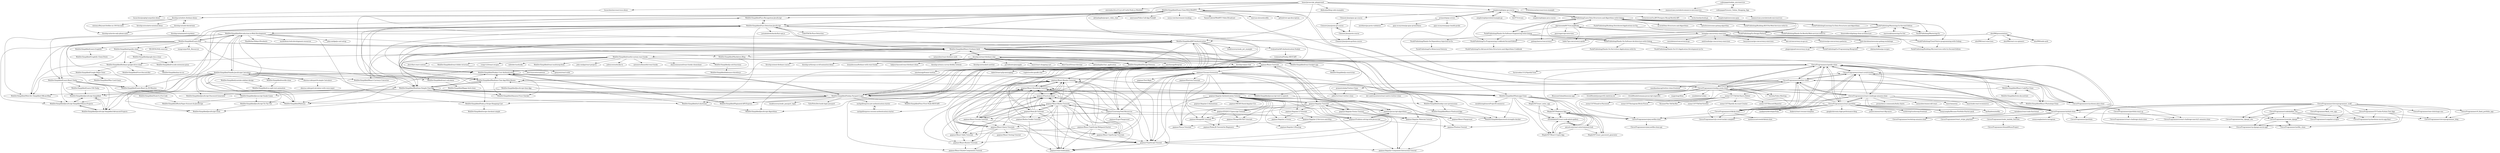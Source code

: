 digraph G {
"hnasr/javascript_playground" -> "fChristenson/microservices-example" ["e"=1]
"hnasr/javascript_playground" -> "WebDevSimplified/Zoom-Clone-With-WebRTC"
"hnasr/javascript_playground" -> "fireship-io/webrtc-firebase-demo"
"hnasr/javascript_playground" -> "Abdisalan/blog-code-examples"
"hnasr/javascript_playground" -> "simplesteph/grpc-go-course"
"hnasr/javascript_playground" -> "manosriram-youtube/ecommerce-microservice"
"hnasr/javascript_playground" -> "lucaschen/microservices-demo"
"hnasr/javascript_playground" -> "aravindnc/A-to-Z-List-of-Useful-Node.js-Modules"
"hnasr/javascript_playground" -> "WebDevSimplified/JWT-Authentication"
"WebDevSimplified/react-calculator" -> "WebDevSimplified/flappy-bird-clone"
"WebDevSimplified/useful-custom-react-hooks" -> "WebDevSimplified/React-Firebase-Auth"
"WebDevSimplified/useful-custom-react-hooks" -> "WebDevSimplified/Design-Patterns"
"WebDevSimplified/useful-custom-react-hooks" -> "uidotdev/usehooks" ["e"=1]
"WebDevSimplified/useful-custom-react-hooks" -> "juliencrn/usehooks-ts" ["e"=1]
"WebDevSimplified/useful-custom-react-hooks" -> "WebDevSimplified/js-util-functions"
"WebDevSimplified/useful-custom-react-hooks" -> "antonioru/beautiful-react-hooks" ["e"=1]
"WebDevSimplified/useful-custom-react-hooks" -> "jherr/fast-react-context"
"WebDevSimplified/useful-custom-react-hooks" -> "WebDevSimplified/react-folder-structure"
"WebDevSimplified/useful-custom-react-hooks" -> "WebDevSimplified/react-calculator"
"WebDevSimplified/useful-custom-react-hooks" -> "WebDevSimplified/react-budget-app"
"WebDevSimplified/useful-custom-react-hooks" -> "ohansemmanuel/react-hooks-cheatsheet" ["e"=1]
"WebDevSimplified/useful-custom-react-hooks" -> "craig1123/react-recipes" ["e"=1]
"WebDevSimplified/useful-custom-react-hooks" -> "gopinav/React-Tutorials"
"WebDevSimplified/useful-custom-react-hooks" -> "WebDevSimplified/react-multistep-form"
"WebDevSimplified/useful-custom-react-hooks" -> "john-smilga/react-projects" ["e"=1]
"gopinav/Chrome-Extensions" -> "gopinav/javascript-algorithms"
"gopinav/Chrome-Extensions" -> "gopinav/TypeScript-Tutorial"
"gopinav/Chrome-Extensions" -> "gopinav/ES2015-Typescript-Tutorial"
"gopinav/Chrome-Extensions" -> "gopinav/Electron-Tutorials"
"gopinav/Chrome-Extensions" -> "gopinav/Problem-solving-with-Javascript"
"gopinav/Chrome-Extensions" -> "gopinav/Flexbox-Tutorial"
"gopinav/Chrome-Extensions" -> "gopinav/Vue-js-Tutorials"
"gopinav/Chrome-Extensions" -> "gopinav/react-boilerplate"
"gopinav/Chrome-Extensions" -> "gopinav/MongoDB-Tutorials"
"gopinav/Chrome-Extensions" -> "gopinav/Angular-Authentication-Tutorial"
"gopinav/Chrome-Extensions" -> "gopinav/React-Render-Tutorials"
"gopinav/Chrome-Extensions" -> "gopinav/Test-Repo"
"gopinav/Chrome-Extensions" -> "gopinav/Learning-Path-Resources"
"gopinav/Chrome-Extensions" -> "gopinav/React-Playground"
"gopinav/Chrome-Extensions" -> "gopinav/Angular-2-Tutorials"
"gopinav/React-Tutorials" -> "gopinav/React-Redux-Tutorials"
"gopinav/React-Tutorials" -> "gopinav/React-Storybook-Tutorials"
"gopinav/React-Tutorials" -> "gopinav/Next-JS-Tutorials"
"gopinav/React-Tutorials" -> "gopinav/Practical-React"
"gopinav/React-Tutorials" -> "gopinav/React-Render-Tutorials"
"gopinav/React-Tutorials" -> "gopinav/Learning-Path-Resources"
"gopinav/React-Tutorials" -> "gopinav/React-Formik-Tutorials"
"gopinav/React-Tutorials" -> "gopinav/TypeScript-Tutorial"
"gopinav/React-Tutorials" -> "gopinav/Angular-Tutorials"
"gopinav/React-Tutorials" -> "gopinav/javascript-algorithms"
"gopinav/React-Tutorials" -> "gopinav/React-TypeScript-Tutorials"
"gopinav/React-Tutorials" -> "gopinav/React-Table-Tutorials"
"gopinav/React-Tutorials" -> "gopinav/Angular-Material-Tutorial"
"gopinav/React-Tutorials" -> "gopinav/React-Query-Tutorials"
"gopinav/React-Tutorials" -> "gopinav/Chrome-Extensions"
"gopinav/React-TypeScript-Tutorials" -> "gopinav/TypeScript-Tutorial"
"gopinav/React-TypeScript-Tutorials" -> "gopinav/React-Storybook-Tutorials"
"gopinav/React-TypeScript-Tutorials" -> "gopinav/React-Render-Tutorials"
"CleverProgrammers/react-covid-tracker" -> "CleverProgrammers/spotify-clone"
"CleverProgrammers/react-covid-tracker" -> "CleverProgrammers/js-covid-tracker-complete"
"CleverProgrammers/react-covid-tracker" -> "CleverProgrammers/twitter-clone"
"CleverProgrammers/react-covid-tracker" -> "CleverProgrammers/tiktok-clone"
"CleverProgrammers/react-covid-tracker" -> "CleverProgrammer/airbnb-clone"
"CleverProgrammers/react-covid-tracker" -> "CleverProgrammers/cp-disney-plus-clone"
"zoony1337/TikTok-Shares-Botter" -> "zoony1337/TikTok-Viewbot"
"zoony1337/TikTok-Shares-Botter" -> "zoony1337/Spotify-Account-Creator"
"zoony1337/TikTok-Shares-Botter" -> "zoony1337/Discord-Reporter"
"zoony1337/TikTok-Shares-Botter" -> "zoony1337/Email-to-Password"
"zoony1337/TikTok-Shares-Botter" -> "zoony1337/Instagram-Brute-Forcer"
"zoony1337/TikTok-Shares-Botter" -> "Nyumat/The-TikTok-Bot" ["e"=1]
"CleverProgrammers/cp-disney-plus-clone" -> "CleverProgrammers/spotify-clone"
"CleverProgrammers/cp-disney-plus-clone" -> "CleverProgrammers/react-challenge-march21-amazon-clone"
"CleverProgrammers/cp-disney-plus-clone" -> "CleverProgrammers/react-covid-tracker"
"CleverProgrammers/cp-disney-plus-clone" -> "CleverProgrammers/portfolio-react-cp"
"WebDevSimplified/Face-Recognition-JavaScript" -> "WebDevSimplified/Face-Detection-JavaScript"
"WebDevSimplified/Face-Recognition-JavaScript" -> "WebDevSimplified/Realtime-Chat-App-With-Rooms"
"abarna-codespot/A-simple-Calculator" -> "abarna-codespot/calculator-with-voice-input"
"abarna-codespot/A-simple-Calculator" -> "WebDevSimplified/Vanilla-JavaScript-Calculator"
"WebDevSimplified/Face-Detection-JavaScript" -> "WebDevSimplified/Face-Recognition-JavaScript"
"WebDevSimplified/Face-Detection-JavaScript" -> "WebDevSimplified/Zoom-Clone-With-WebRTC"
"WebDevSimplified/Face-Detection-JavaScript" -> "WebDevSimplified/Realtime-Simple-Chat-App"
"WebDevSimplified/Face-Detection-JavaScript" -> "justadudewhohacks/face-api.js" ["e"=1]
"WebDevSimplified/Face-Detection-JavaScript" -> "WebDevSimplified/Nodejs-Passport-Login"
"WebDevSimplified/Face-Detection-JavaScript" -> "WebDevSimplified/Realtime-Chat-App-With-Rooms"
"WebDevSimplified/Face-Detection-JavaScript" -> "WebDevSimplified/JWT-Authentication"
"WebDevSimplified/Face-Detection-JavaScript" -> "WebDevSimplified/React-Firebase-Auth"
"WebDevSimplified/Face-Detection-JavaScript" -> "WebDevSimplified/Nodejs-User-Authentication"
"WebDevSimplified/Face-Detection-JavaScript" -> "WebDevSimplified/JavaScript-Password-Generator"
"WebDevSimplified/Face-Detection-JavaScript" -> "WebDevSimplified/JavaScript-Clock"
"WebDevSimplified/Face-Detection-JavaScript" -> "WebDevSimplified/url-shortener"
"WebDevSimplified/Face-Detection-JavaScript" -> "codeSTACKr/Face-Detection"
"WebDevSimplified/Face-Detection-JavaScript" -> "WebDevSimplified/Introduction-to-Web-Development"
"WebDevSimplified/Face-Detection-JavaScript" -> "WebDevSimplified/javascript-text-to-speech"
"CleverProgrammers/spotify-clone" -> "CleverProgrammers/twitter-clone"
"CleverProgrammers/spotify-clone" -> "CleverProgrammers/tiktok-clone"
"CleverProgrammers/spotify-clone" -> "CleverProgrammers/nodejs-zoom-clone"
"CleverProgrammers/spotify-clone" -> "CleverProgrammers/react-covid-tracker"
"CleverProgrammers/spotify-clone" -> "CleverProgrammers/pwj-netflix-clone"
"CleverProgrammers/spotify-clone" -> "CleverProgrammers/react-challenge-amazon-clone"
"CleverProgrammers/spotify-clone" -> "CleverProgrammer/airbnb-clone"
"CleverProgrammers/spotify-clone" -> "CleverProgrammers/cp-disney-plus-clone"
"CleverProgrammers/spotify-clone" -> "CleverProgrammers/react-portfolio"
"CleverProgrammers/spotify-clone" -> "fireship-io/react-firebase-chat"
"CleverProgrammers/spotify-clone" -> "Savinvadim1312/SpotifyClone" ["e"=1]
"PacktPublishing/Go-Design-Patterns" -> "PacktPublishing/Learn-Data-Structures-and-Algorithms-with-Golang"
"PacktPublishing/Go-Design-Patterns" -> "PacktPublishing/Go-Programming-Blueprints"
"PacktPublishing/Go-Design-Patterns" -> "PacktPublishing/Building-Microservices-with-Go-Second-Edition"
"CleverProgrammers/react-challenge-amazon-clone" -> "CleverProgrammers/react-portfolio"
"CleverProgrammers/react-challenge-amazon-clone" -> "CleverProgrammers/spotify-clone"
"CleverProgrammers/react-challenge-amazon-clone" -> "CleverProgrammers/twitter-clone"
"CleverProgrammers/react-challenge-amazon-clone" -> "CleverProgrammers/react-covid-tracker"
"CleverProgrammers/react-challenge-amazon-clone" -> "satansdeer/minecraft-react" ["e"=1]
"CleverProgrammers/react-challenge-amazon-clone" -> "CleverProgrammers/pwj-netflix-clone"
"CleverProgrammers/react-challenge-amazon-clone" -> "CleverProgrammer/airbnb-clone"
"CleverProgrammers/react-challenge-amazon-clone" -> "CleverProgrammers/nodejs-zoom-clone"
"CleverProgrammers/react-challenge-amazon-clone" -> "CleverProgrammers/tiktok-clone"
"CleverProgrammers/react-challenge-amazon-clone" -> "sonnysangha/Resume-Portfolio-Starter-pack" ["e"=1]
"CleverProgrammers/react-challenge-amazon-clone" -> "basir/amazona" ["e"=1]
"CleverProgrammers/react-challenge-amazon-clone" -> "CleverProgrammers/cp-disney-plus-clone"
"CleverProgrammers/react-challenge-amazon-clone" -> "basir/node-react-ecommerce" ["e"=1]
"CleverProgrammers/react-challenge-amazon-clone" -> "karlhadwen/netflix" ["e"=1]
"CleverProgrammers/react-challenge-amazon-clone" -> "prometheus-community/helm-charts" ["e"=1]
"CleverProgrammer/cleverprogrammer_stuff" -> "CleverProgrammer/CP-Twilio-Python-Text-App"
"CleverProgrammer/cleverprogrammer_stuff" -> "CleverProgrammer/cp-barebone-movie-app-final"
"CleverProgrammer/cleverprogrammer_stuff" -> "CleverProgrammer/codedaddies_list"
"CleverProgrammer/cleverprogrammer_stuff" -> "CleverProgrammer/c9_flask_portfolio_app"
"CleverProgrammer/cleverprogrammer_stuff" -> "CleverProgrammer/youtube_django"
"CleverProgrammer/cleverprogrammer_stuff" -> "CleverProgrammer/cleverprogrammer_blog"
"CleverProgrammer/cleverprogrammer_stuff" -> "CleverProgrammer/flask_vote_app"
"CleverProgrammer/cleverprogrammer_stuff" -> "CleverProgrammer/netflix_clone"
"CleverProgrammer/cleverprogrammer_stuff" -> "CleverProgrammer/cp-django-movie-app"
"CleverProgrammer/cleverprogrammer_stuff" -> "CleverProgrammer/airbnb-clone"
"CleverProgrammer/cleverprogrammer_stuff" -> "CleverProgrammer/my_django_site"
"CleverProgrammer/cleverprogrammer_stuff" -> "CleverProgrammer/one-click-hugo-cms"
"CleverProgrammer/cleverprogrammer_stuff" -> "CleverProgrammer/craigslist-scraper"
"CleverProgrammer/cleverprogrammer_stuff" -> "CleverProgrammer/portfolio"
"gopinav/React-TypeScript-Webpack-Starter" -> "gopinav/React-TypeScript-Tutorials"
"gopinav/React-TypeScript-Webpack-Starter" -> "gopinav/React-Render-Tutorials"
"gopinav/React-TypeScript-Webpack-Starter" -> "gopinav/React-Storybook-Tutorials"
"gopinav/React-TypeScript-Webpack-Starter" -> "gopinav/react-boilerplate"
"gopinav/React-TypeScript-Webpack-Starter" -> "gopinav/TypeScript-Tutorial"
"gopinav/React-TypeScript-Webpack-Starter" -> "gopinav/React-Table-Tutorials"
"diptomondal007/GoLangBooks" -> "PacktPublishing/Learn-Data-Structures-and-Algorithms-with-Golang"
"diptomondal007/GoLangBooks" -> "goavengers/go-interview" ["e"=1]
"diptomondal007/GoLangBooks" -> "loong/go-concurrency-exercises"
"diptomondal007/GoLangBooks" -> "luk4z7/go-concurrency-guide" ["e"=1]
"diptomondal007/GoLangBooks" -> "PacktPublishing/Hands-On-Software-Engineering-with-Golang"
"diptomondal007/GoLangBooks" -> "PacktPublishing/Go-Design-Patterns"
"alex996/presentations" -> "alex996/node-auth"
"alex996/presentations" -> "WebDevSimplified/JWT-Authentication"
"alex996/presentations" -> "alex996/react-exercises"
"alex996/presentations" -> "zachgoll/express-session-authentication-starter"
"alex996/presentations" -> "alex996/react-css-spinners"
"WebDevSimplified/Learn-SQL" -> "WebDevSimplified/Introduction-to-Web-Development"
"WebDevSimplified/Learn-SQL" -> "WebDevSimplified/Learn-React-In-30-Minutes"
"WebDevSimplified/Learn-SQL" -> "WebDevSimplified/Nodejs-Passport-Login"
"WebDevSimplified/Learn-SQL" -> "WebDevSimplified/Face-Recognition-JavaScript"
"WebDevSimplified/Learn-SQL" -> "WebDevSimplified/Learn-GraphQL"
"WebDevSimplified/Learn-SQL" -> "WebDevSimplified/Design-Patterns"
"WebDevSimplified/Learn-SQL" -> "WebDevSimplified/Face-Detection-JavaScript"
"WebDevSimplified/Learn-SQL" -> "WebDevSimplified/Web-Dev-Simplified-Official-Blog"
"WebDevSimplified/Learn-SQL" -> "WebDevSimplified/spotify-clone"
"WebDevSimplified/Learn-SQL" -> "WebDevSimplified/React-Firebase-Auth"
"WebDevSimplified/Learn-SQL" -> "wangruinju/SQL_Resources"
"WebDevSimplified/Learn-SQL" -> "WebDevSimplified/Learn-React-Today"
"WebDevSimplified/Learn-SQL" -> "XD-DENG/SQL-exercise" ["e"=1]
"WebDevSimplified/Learn-SQL" -> "WebDevSimplified/Realtime-Simple-Chat-App"
"WebDevSimplified/Learn-SQL" -> "WebDevSimplified/JavaScript-Simplified-Bonus-Projects"
"codergogoi/Grocery_Online_Shopping_App" -> "codergogoi/nodejs_microservice"
"praneetrohida/Twitter-Clone" -> "dev-andremonteiro/react-native-twitter-clone"
"praneetrohida/Twitter-Clone" -> "jalbertsr/react-twitter-clone"
"loong/go-concurrency-exercises" -> "lotusirous/go-concurrency-patterns" ["e"=1]
"loong/go-concurrency-exercises" -> "amit-davidson/awesome-golang-workshops"
"loong/go-concurrency-exercises" -> "golang-basics/concurrency"
"loong/go-concurrency-exercises" -> "diptomondal007/GoLangBooks"
"loong/go-concurrency-exercises" -> "cassiobotaro/concorrencia-go" ["e"=1]
"loong/go-concurrency-exercises" -> "andcloudio/go-concurrency-exercises"
"loong/go-concurrency-exercises" -> "luk4z7/go-concurrency-guide" ["e"=1]
"loong/go-concurrency-exercises" -> "laurynasusas/go-concurrency-exercises"
"loong/go-concurrency-exercises" -> "kat-co/concurrency-in-go-src" ["e"=1]
"fireship-io/webrtc-firebase-demo" -> "eieioxyz/Beyond-Dotfiles-in-100-Seconds"
"fireship-io/webrtc-firebase-demo" -> "fireship-io/socketio-minimal-demo"
"fireship-io/webrtc-firebase-demo" -> "fireship-io/invite-only-phone-auth"
"fireship-io/webrtc-firebase-demo" -> "fireship-io/node-blockchain"
"iamshaunjp/firegram" -> "iamshaunjp/framer-motion" ["e"=1]
"avinassh/grpc-errors" -> "simplesteph/grpc-go-course"
"avinassh/grpc-errors" -> "grpc-ecosystem/go-grpc-prometheus" ["e"=1]
"avinassh/grpc-errors" -> "grpc-ecosystem/grpc-health-probe" ["e"=1]
"avinassh/grpc-errors" -> "mwitkow/go-proto-validators" ["e"=1]
"WebDevSimplified/React-Firebase-Auth" -> "WebDevSimplified/firebase-google-drive-clone"
"WebDevSimplified/React-Firebase-Auth" -> "satansdeer/react-firebase-auth" ["e"=1]
"WebDevSimplified/React-Firebase-Auth" -> "WebDevSimplified/Nodejs-User-Authentication"
"WebDevSimplified/React-Firebase-Auth" -> "WebDevSimplified/JWT-Authentication"
"WebDevSimplified/React-Firebase-Auth" -> "WebDevSimplified/Realtime-Simple-Chat-App"
"WebDevSimplified/React-Firebase-Auth" -> "fireship-io/react-firebase-chat"
"WebDevSimplified/React-Firebase-Auth" -> "WebDevSimplified/React-Currency-Converter"
"WebDevSimplified/React-Firebase-Auth" -> "WebDevSimplified/useful-custom-react-hooks"
"WebDevSimplified/React-Firebase-Auth" -> "WebDevSimplified/react-budget-app"
"WebDevSimplified/React-Firebase-Auth" -> "WebDevSimplified/React-Photoshop-Clone"
"WebDevSimplified/React-Firebase-Auth" -> "WebDevSimplified/Whatsapp-Clone"
"WebDevSimplified/React-Firebase-Auth" -> "WebDevSimplified/Face-Detection-JavaScript"
"WebDevSimplified/React-Firebase-Auth" -> "WebDevSimplified/Nodejs-Passport-Login"
"WebDevSimplified/React-Firebase-Auth" -> "WebDevSimplified/React-Flashcard-App"
"WebDevSimplified/React-Firebase-Auth" -> "WebDevSimplified/React-CodePen-Clone"
"PacktPublishing/Hands-On-Software-Architecture-with-Golang" -> "PacktPublishing/Go-Programming-Blueprints"
"PacktPublishing/Hands-On-Software-Architecture-with-Golang" -> "PacktPublishing/Hands-On-GUI-Application-Development-in-Go"
"PacktPublishing/Hands-On-Software-Architecture-with-Golang" -> "PacktPublishing/Hands-On-Serverless-Applications-with-Go"
"PacktPublishing/Learn-Data-Structures-and-Algorithms-with-Golang" -> "PacktPublishing/Hands-On-Software-Engineering-with-Golang"
"PacktPublishing/Learn-Data-Structures-and-Algorithms-with-Golang" -> "diptomondal007/GoLangBooks"
"PacktPublishing/Learn-Data-Structures-and-Algorithms-with-Golang" -> "PacktPublishing/Go-Design-Patterns"
"PacktPublishing/Learn-Data-Structures-and-Algorithms-with-Golang" -> "PacktPublishing/Hands-On-Restful-Web-services-with-Go"
"PacktPublishing/Learn-Data-Structures-and-Algorithms-with-Golang" -> "PacktPublishing/Mastering-Go-Second-Edition"
"PacktPublishing/Learn-Data-Structures-and-Algorithms-with-Golang" -> "PacktPublishing/Cloud-Native-programming-with-Golang"
"PacktPublishing/Learn-Data-Structures-and-Algorithms-with-Golang" -> "PacktPublishing/Hands-On-Software-Architecture-with-Golang"
"PacktPublishing/Learn-Data-Structures-and-Algorithms-with-Golang" -> "ua-nick/Data-Structures-and-Algorithms" ["e"=1]
"PacktPublishing/Learn-Data-Structures-and-Algorithms-with-Golang" -> "golang-basics/concurrency"
"PacktPublishing/Learn-Data-Structures-and-Algorithms-with-Golang" -> "kylesliu/awesome-golang-algorithm" ["e"=1]
"PacktPublishing/Learn-Data-Structures-and-Algorithms-with-Golang" -> "PacktPublishing/Mastering-Go"
"PacktPublishing/Learn-Data-Structures-and-Algorithms-with-Golang" -> "PacktPublishing/Building-RESTful-Web-Services-with-Go"
"PacktPublishing/Learn-Data-Structures-and-Algorithms-with-Golang" -> "PacktPublishing/Go-Programming-Cookbook-Second-Edition"
"PacktPublishing/Learn-Data-Structures-and-Algorithms-with-Golang" -> "simplesteph/grpc-go-course"
"PacktPublishing/Learn-Data-Structures-and-Algorithms-with-Golang" -> "PacktPublishing/Learning-Go-Data-Structures-and-Algorithms"
"amit-davidson/awesome-golang-workshops" -> "nikolaydubina/go-recipes" ["e"=1]
"amit-davidson/awesome-golang-workshops" -> "loong/go-concurrency-exercises"
"amit-davidson/awesome-golang-workshops" -> "plagioriginal/concurrency-in-go" ["e"=1]
"fireship-io/react-firebase-chat" -> "iamshaunjp/firegram"
"fireship-io/react-firebase-chat" -> "WebDevSimplified/React-Firebase-Auth"
"fireship-io/react-firebase-chat" -> "CleverProgrammers/spotify-clone"
"fireship-io/react-firebase-chat" -> "AlterClassIO/react-firechat"
"fireship-io/react-firebase-chat" -> "WebDevSimplified/Whatsapp-Clone"
"fireship-io/react-firebase-chat" -> "adrianhajdin/chat_application" ["e"=1]
"fireship-io/react-firebase-chat" -> "fireship-io/next-firebase-course" ["e"=1]
"fireship-io/react-firebase-chat" -> "fireship-io/gun-chat"
"fireship-io/react-firebase-chat" -> "fireship-io/threejs-scroll-animation-demo" ["e"=1]
"fireship-io/react-firebase-chat" -> "briandesousa/firebase-with-react-hooks"
"fireship-io/react-firebase-chat" -> "hidjou/classsed-react-firebase-client" ["e"=1]
"fireship-io/react-firebase-chat" -> "fireship-io/wavy-curvey-blobby-website" ["e"=1]
"fireship-io/react-firebase-chat" -> "fireship-io/stacked-card-list" ["e"=1]
"fireship-io/react-firebase-chat" -> "jarrodwatts/pineapple"
"fireship-io/react-firebase-chat" -> "basir/react-shopping-cart" ["e"=1]
"zachgoll/express-session-authentication-starter" -> "zachgoll/express-jwt-authentication-starter"
"WebDevSimplified/JWT-Authentication" -> "WebDevSimplified/Nodejs-User-Authentication"
"WebDevSimplified/JWT-Authentication" -> "WebDevSimplified/Nodejs-Passport-Login"
"WebDevSimplified/JWT-Authentication" -> "WebDevSimplified/nodejs-user-permissions"
"WebDevSimplified/JWT-Authentication" -> "bradtraversy/node_jwt_example" ["e"=1]
"WebDevSimplified/JWT-Authentication" -> "WebDevSimplified/Node.js-Stripe-Shopping-Cart"
"WebDevSimplified/JWT-Authentication" -> "WebDevSimplified/JavaScript-Algorithms"
"WebDevSimplified/JWT-Authentication" -> "WebDevSimplified/Realtime-Chat-App-With-Rooms"
"WebDevSimplified/JWT-Authentication" -> "WebDevSimplified/Your-First-Node-REST-API"
"WebDevSimplified/JWT-Authentication" -> "trulymittal/API-Authentication-NodeJs"
"WebDevSimplified/JWT-Authentication" -> "WebDevSimplified/Paginated-API-Express"
"WebDevSimplified/JWT-Authentication" -> "WebDevSimplified/Design-Patterns"
"WebDevSimplified/JWT-Authentication" -> "WebDevSimplified/React-Firebase-Auth"
"WebDevSimplified/JWT-Authentication" -> "WebDevSimplified/Mybrary"
"WebDevSimplified/JWT-Authentication" -> "WebDevSimplified/Markdown-Blog"
"fireship-io/gun-chat" -> "vnglst/svelte-gundb-chat"
"fireship-io/gun-chat" -> "dabit3/react-p2p-messaging"
"mactsouk/mastering-Go-3rd" -> "PacktPublishing/Mastering-Go-Second-Edition"
"WebDevSimplified/spotify-clone" -> "WebDevSimplified/firebase-google-drive-clone"
"WebDevSimplified/spotify-clone" -> "WebDevSimplified/vscode-extension-pizza"
"WebDevSimplified/spotify-clone" -> "WebDevSimplified/Web-Dev-Simplified-Official-Blog"
"WebDevSimplified/spotify-clone" -> "WebDevSimplified/google-docs-clone"
"CleverProgrammers/nodejs-zoom-clone" -> "CleverProgrammers/twitter-clone"
"CleverProgrammers/nodejs-zoom-clone" -> "ErickWendel/jsexpert02-skeleton-ew" ["e"=1]
"CleverProgrammers/nodejs-zoom-clone" -> "CleverProgrammers/spotify-clone"
"CleverProgrammers/nodejs-zoom-clone" -> "ErickWendel/semana-javascript-expert02" ["e"=1]
"CleverProgrammers/nodejs-zoom-clone" -> "WebDevSimplified/Zoom-Clone-With-WebRTC"
"CleverProgrammers/nodejs-zoom-clone" -> "zoony1337/TikTok-Shares-Botter"
"CleverProgrammers/nodejs-zoom-clone" -> "CleverProgrammers/tiktok-clone"
"CleverProgrammers/nodejs-zoom-clone" -> "CleverProgrammers/react-covid-tracker"
"CleverProgrammers/nodejs-zoom-clone" -> "CleverProgrammer/airbnb-clone"
"CleverProgrammers/nodejs-zoom-clone" -> "0x5eba/Video-Meeting" ["e"=1]
"CleverProgrammers/nodejs-zoom-clone" -> "BluezoneGlobal/bluezone-app" ["e"=1]
"CleverProgrammers/nodejs-zoom-clone" -> "magicleap/Atlas" ["e"=1]
"CleverProgrammers/nodejs-zoom-clone" -> "somikdatta/cuckoo" ["e"=1]
"CleverProgrammers/nodejs-zoom-clone" -> "CleverProgrammers/react-challenge-amazon-clone"
"CleverProgrammers/nodejs-zoom-clone" -> "CleverProgrammers/pwj-netflix-clone"
"WebDevSimplified/Whatsapp-Clone" -> "Megh2507/Pokemon-App"
"WebDevSimplified/Whatsapp-Clone" -> "chrisblakely01/react-node-photo-gallery"
"WebDevSimplified/Whatsapp-Clone" -> "Megh2507/React-Crypto-App"
"WebDevSimplified/Whatsapp-Clone" -> "piyush-eon/react-entertainment-hub"
"WebDevSimplified/Whatsapp-Clone" -> "Megh2507/react_notes_app"
"WebDevSimplified/Whatsapp-Clone" -> "WebDevSimplified/React-Photoshop-Clone"
"WebDevSimplified/Whatsapp-Clone" -> "WebDevSimplified/Realtime-Simple-Chat-App"
"WebDevSimplified/Whatsapp-Clone" -> "Megh2507/react_password_generator"
"WebDevSimplified/Whatsapp-Clone" -> "meabhisingh/mernProjectEcommerce" ["e"=1]
"WebDevSimplified/Whatsapp-Clone" -> "WebDevSimplified/password-strength-checker"
"CleverProgrammers/twitter-clone" -> "CleverProgrammers/spotify-clone"
"CleverProgrammers/twitter-clone" -> "CleverProgrammers/nodejs-zoom-clone"
"CleverProgrammers/twitter-clone" -> "CleverProgrammers/tiktok-clone"
"CleverProgrammers/twitter-clone" -> "CleverProgrammers/react-covid-tracker"
"CleverProgrammers/twitter-clone" -> "CleverProgrammer/airbnb-clone"
"CleverProgrammers/twitter-clone" -> "zoony1337/TikTok-Shares-Botter"
"CleverProgrammers/twitter-clone" -> "CleverProgrammers/react-challenge-amazon-clone"
"CleverProgrammers/twitter-clone" -> "BluezoneGlobal/bluezone-app" ["e"=1]
"CleverProgrammers/twitter-clone" -> "CleverProgrammers/pwj-netflix-clone"
"CleverProgrammers/twitter-clone" -> "jalbertsr/react-twitter-clone"
"CleverProgrammers/twitter-clone" -> "praneetrohida/Twitter-Clone"
"CleverProgrammers/twitter-clone" -> "CleverProgrammers/cp-disney-plus-clone"
"CleverProgrammers/twitter-clone" -> "CleverProgrammers/js-covid-tracker-complete"
"CleverProgrammers/twitter-clone" -> "manikandanraji/twitter-clone-frontend" ["e"=1]
"WebDevSimplified/Mybrary" -> "WebDevSimplified/Nodejs-User-Authentication"
"gopinav/Practical-React" -> "gopinav/React-Render-Tutorials"
"gopinav/Practical-React" -> "gopinav/React-Storybook-Tutorials"
"gopinav/Practical-React" -> "gopinav/react-boilerplate"
"gopinav/Practical-React" -> "gopinav/React-Formik-Tutorials"
"gopinav/Practical-React" -> "gopinav/React-Redux-Tutorials"
"gopinav/Practical-React" -> "gopinav/React-Router-Tutorials"
"gopinav/Practical-React" -> "gopinav/React-TypeScript-Tutorials"
"gopinav/React-Formik-Tutorials" -> "gopinav/React-Storybook-Tutorials"
"gopinav/React-Formik-Tutorials" -> "gopinav/React-Render-Tutorials"
"gopinav/React-Formik-Tutorials" -> "gopinav/Practical-React"
"gopinav/React-Formik-Tutorials" -> "gopinav/react-boilerplate"
"gopinav/React-Formik-Tutorials" -> "gopinav/React-Table-Tutorials"
"gopinav/React-Formik-Tutorials" -> "gopinav/React-Query-Tutorials"
"gopinav/React-Formik-Tutorials" -> "gopinav/React-Redux-Tutorials"
"gopinav/React-Redux-Tutorials" -> "gopinav/React-Tutorials"
"gopinav/React-Redux-Tutorials" -> "gopinav/Practical-React"
"gopinav/React-Redux-Tutorials" -> "gopinav/React-Storybook-Tutorials"
"gopinav/React-Redux-Tutorials" -> "gopinav/react-boilerplate"
"gopinav/React-Redux-Tutorials" -> "gopinav/React-Render-Tutorials"
"gopinav/React-Redux-Tutorials" -> "gopinav/React-Formik-Tutorials"
"gopinav/React-Redux-Tutorials" -> "gopinav/Redux-Toolkit-Tutorials"
"gopinav/React-Redux-Tutorials" -> "gopinav/React-Table-Tutorials"
"gopinav/React-Redux-Tutorials" -> "gopinav/TypeScript-Tutorial"
"gopinav/React-Redux-Tutorials" -> "gopinav/React-TypeScript-Tutorials"
"gopinav/React-Redux-Tutorials" -> "gopinav/Next-JS-Tutorials"
"gopinav/React-Redux-Tutorials" -> "gopinav/React-Query-Tutorials"
"gopinav/React-Redux-Tutorials" -> "gopinav/Learning-Path-Resources"
"gopinav/React-Redux-Tutorials" -> "gopinav/React-TypeScript-Webpack-Starter"
"gopinav/React-Redux-Tutorials" -> "gopinav/javascript-algorithms"
"gopinav/React-Render-Tutorials" -> "gopinav/React-Storybook-Tutorials"
"gopinav/React-Render-Tutorials" -> "gopinav/react-boilerplate"
"gopinav/React-Render-Tutorials" -> "gopinav/Practical-React"
"gopinav/React-Storybook-Tutorials" -> "gopinav/react-boilerplate"
"gopinav/React-Storybook-Tutorials" -> "gopinav/React-Render-Tutorials"
"gopinav/React-Storybook-Tutorials" -> "gopinav/Practical-React"
"gopinav/React-Storybook-Tutorials" -> "gopinav/TypeScript-Tutorial"
"gopinav/React-Storybook-Tutorials" -> "gopinav/React-Formik-Tutorials"
"gopinav/React-Storybook-Tutorials" -> "gopinav/React-Styled-Components-Tutorial"
"gopinav/javascript-algorithms" -> "gopinav/Problem-solving-with-Javascript"
"gopinav/javascript-algorithms" -> "gopinav/Flexbox-Tutorial"
"gopinav/javascript-algorithms" -> "gopinav/React-Playground"
"WebDevSimplified/url-shortener" -> "WebDevSimplified/JavaScript-Algorithms"
"WebDevSimplified/url-shortener" -> "WebDevSimplified/Realtime-Chat-App-With-Rooms"
"trulymittal/API-Authentication-NodeJs" -> "trulymittal/Nodejs-REST-API"
"zachgoll/express-jwt-authentication-starter" -> "zachgoll/express-session-authentication-starter"
"CleverProgrammers/react-portfolio" -> "CleverProgrammers/react-challenge-amazon-clone"
"CleverProgrammers/react-portfolio" -> "CleverProgrammers/spotify-clone"
"CleverProgrammers/react-portfolio" -> "CleverProgrammer/airbnb-clone"
"CleverProgrammers/react-portfolio" -> "tbakerx/react-resume-template" ["e"=1]
"CleverProgrammers/react-portfolio" -> "CleverProgrammers/react-covid-tracker"
"CleverProgrammers/react-portfolio" -> "CleverProgrammers/twitter-clone"
"CleverProgrammers/react-portfolio" -> "CleverProgrammers/nodejs-zoom-clone"
"CleverProgrammers/react-portfolio" -> "google/eleventy-high-performance-blog" ["e"=1]
"CleverProgrammers/react-portfolio" -> "sonnysangha/Resume-Portfolio-Starter-pack" ["e"=1]
"CleverProgrammers/react-portfolio" -> "CleverProgrammers/pwj-netflix-clone"
"CleverProgrammers/react-portfolio" -> "joshwcomeau/react-flip-move" ["e"=1]
"CleverProgrammers/react-portfolio" -> "CleverProgrammers/tiktok-clone"
"CleverProgrammers/react-portfolio" -> "sushiswap/sushiswap-frontend"
"CleverProgrammers/react-portfolio" -> "karlhadwen/netflix" ["e"=1]
"CleverProgrammers/react-portfolio" -> "saadpasta/developerFolio" ["e"=1]
"piyush-eon/react-entertainment-hub" -> "chrisblakely01/react-node-photo-gallery"
"piyush-eon/react-entertainment-hub" -> "Megh2507/Pokemon-App"
"piyush-eon/react-entertainment-hub" -> "Megh2507/React-Crypto-App"
"piyush-eon/react-entertainment-hub" -> "Megh2507/react_password_generator"
"gopinav/Next-JS-Tutorials" -> "gopinav/React-TypeScript-Tutorials"
"gopinav/Next-JS-Tutorials" -> "gopinav/React-Query-Tutorials"
"gopinav/Next-JS-Tutorials" -> "gopinav/TypeScript-Tutorial"
"gopinav/Next-JS-Tutorials" -> "gopinav/React-Tutorials"
"gopinav/Next-JS-Tutorials" -> "gopinav/Redux-Toolkit-Tutorials"
"gopinav/Next-JS-Tutorials" -> "gopinav/Practical-React"
"gopinav/Next-JS-Tutorials" -> "gopinav/React-Redux-Tutorials"
"gopinav/Next-JS-Tutorials" -> "gopinav/React-Render-Tutorials"
"gopinav/Next-JS-Tutorials" -> "gopinav/Problem-solving-with-Javascript"
"gopinav/Next-JS-Tutorials" -> "gopinav/React-Router-Tutorials"
"gopinav/Next-JS-Tutorials" -> "gopinav/React-Storybook-Tutorials"
"gopinav/React-Query-Tutorials" -> "gopinav/React-Render-Tutorials"
"gopinav/React-Query-Tutorials" -> "gopinav/React-Storybook-Tutorials"
"gopinav/React-Query-Tutorials" -> "gopinav/React-TypeScript-Tutorials"
"gopinav/React-Query-Tutorials" -> "gopinav/TypeScript-Tutorial"
"gopinav/React-Query-Tutorials" -> "gopinav/React-Styled-Components-Tutorial"
"gopinav/React-Query-Tutorials" -> "gopinav/React-Table-Tutorials"
"gopinav/React-Query-Tutorials" -> "gopinav/React-Testing-Tutorial"
"gopinav/React-Query-Tutorials" -> "gopinav/Practical-React"
"gopinav/React-Query-Tutorials" -> "gopinav/React-Router-Tutorials"
"gopinav/Redux-Toolkit-Tutorials" -> "gopinav/React-Router-Tutorials"
"gopinav/Redux-Toolkit-Tutorials" -> "gopinav/React-Render-Tutorials"
"gopinav/TypeScript-Tutorial" -> "gopinav/react-boilerplate"
"gopinav/TypeScript-Tutorial" -> "gopinav/Angular-Component-Interaction-Tutorial"
"WebDevSimplified/Vanilla-JavaScript-Calculator" -> "abarna-codespot/A-simple-Calculator"
"WebDevSimplified/Vanilla-JavaScript-Calculator" -> "WebDevSimplified/Javascript-Snake-Game"
"WebDevSimplified/Vanilla-JavaScript-Calculator" -> "WebDevSimplified/JavaScript-Clock"
"WebDevSimplified/Vanilla-JavaScript-Calculator" -> "WebDevSimplified/JavaScript-Tic-Tac-Toe"
"WebDevSimplified/Vanilla-JavaScript-Calculator" -> "WebDevSimplified/JavaScript-Simplified-Advanced-Projects"
"WebDevSimplified/Vanilla-JavaScript-Calculator" -> "WebDevSimplified/Realtime-Simple-Chat-App"
"WebDevSimplified/Vanilla-JavaScript-Calculator" -> "WebDevSimplified/React-Currency-Converter"
"WebDevSimplified/Vanilla-JavaScript-Calculator" -> "WebDevSimplified/Introduction-to-Web-Development"
"WebDevSimplified/Vanilla-JavaScript-Calculator" -> "WebDevSimplified/Realtime-Chat-App-With-Rooms"
"WebDevSimplified/Vanilla-JavaScript-Calculator" -> "WebDevSimplified/Web-Dev-Simplified-Official-Blog"
"WebDevSimplified/Vanilla-JavaScript-Calculator" -> "WebDevSimplified/Whatsapp-Clone"
"WebDevSimplified/Vanilla-JavaScript-Calculator" -> "WebDevSimplified/wordle-clone"
"WebDevSimplified/Vanilla-JavaScript-Calculator" -> "WebDevSimplified/Learn-React-In-30-Minutes"
"WebDevSimplified/Vanilla-JavaScript-Calculator" -> "WebDevSimplified/Mybrary"
"WebDevSimplified/Vanilla-JavaScript-Calculator" -> "WebDevSimplified/react-calculator"
"WebDevSimplified/Introduction-to-Web-Development" -> "WebDevSimplified/Vanilla-JavaScript-Calculator"
"WebDevSimplified/Introduction-to-Web-Development" -> "WebDevSimplified/Learn-SQL"
"WebDevSimplified/Introduction-to-Web-Development" -> "WebDevSimplified/Web-Dev-Simplified-Official-Blog"
"WebDevSimplified/Introduction-to-Web-Development" -> "WebDevSimplified/Face-Detection-JavaScript"
"WebDevSimplified/Introduction-to-Web-Development" -> "WebDevSimplified/Nodejs-Passport-Login"
"WebDevSimplified/Introduction-to-Web-Development" -> "WebDevSimplified/Node.js-Stripe-Shopping-Cart"
"WebDevSimplified/Introduction-to-Web-Development" -> "ShaifArfan/30days30submits" ["e"=1]
"WebDevSimplified/Introduction-to-Web-Development" -> "WebDevSimplified/Learn-React-In-30-Minutes"
"WebDevSimplified/Introduction-to-Web-Development" -> "WebDevSimplified/Learn-React-Today"
"WebDevSimplified/Introduction-to-Web-Development" -> "markodenic/web-development-resources" ["e"=1]
"WebDevSimplified/Introduction-to-Web-Development" -> "john-smilga/js-cart-setup"
"WebDevSimplified/Introduction-to-Web-Development" -> "WebDevSimplified/JavaScript-Simplified"
"WebDevSimplified/Introduction-to-Web-Development" -> "WebDevSimplified/Mybrary"
"WebDevSimplified/Introduction-to-Web-Development" -> "WebDevSimplified/JavaScript-Simplified-Advanced-Projects"
"WebDevSimplified/Introduction-to-Web-Development" -> "WebDevSimplified/Markdown-Blog"
"CleverProgrammer/CP-Twilio-Python-Text-App" -> "CleverProgrammer/cp-barebone-movie-app-final"
"CleverProgrammer/CP-Twilio-Python-Text-App" -> "CleverProgrammer/cp-django-movie-app"
"CleverProgrammer/CP-Twilio-Python-Text-App" -> "CleverProgrammer/cleverprogrammer_blog"
"CleverProgrammer/CP-Twilio-Python-Text-App" -> "CleverProgrammer/youtube_django"
"WebDevSimplified/Design-Patterns" -> "WebDevSimplified/Nodejs-User-Authentication"
"WebDevSimplified/Design-Patterns" -> "WebDevSimplified/JavaScript-Algorithms"
"chrisblakely01/react-node-photo-gallery" -> "Megh2507/Pokemon-App"
"chrisblakely01/react-node-photo-gallery" -> "piyush-eon/react-entertainment-hub"
"gopinav/Angular-Tutorials" -> "gopinav/Angular-Forms-Tutorial"
"gopinav/Angular-Tutorials" -> "gopinav/Angular-Material-Tutorial"
"gopinav/Angular-Tutorials" -> "gopinav/Angular-Authentication-Tutorial"
"gopinav/Angular-Tutorials" -> "gopinav/Angular-Component-Interaction-Tutorial"
"gopinav/Angular-Tutorials" -> "gopinav/MongoDB-Tutorials"
"gopinav/Angular-Tutorials" -> "gopinav/Angular-2-Tutorials"
"gopinav/Angular-Tutorials" -> "gopinav/ES2015-Typescript-Tutorial"
"gopinav/Angular-Tutorials" -> "gopinav/TypeScript-Tutorial"
"gopinav/Angular-Tutorials" -> "gopinav/Vue-js-Tutorials"
"gopinav/Angular-Tutorials" -> "gopinav/React-Tutorials"
"gopinav/Angular-Tutorials" -> "gopinav/javascript-algorithms"
"gopinav/Angular-Tutorials" -> "gopinav/Problem-solving-with-Javascript"
"CleverProgrammer/airbnb-clone" -> "CleverProgrammer/netflix_clone"
"CleverProgrammer/airbnb-clone" -> "CleverProgrammer/node_lambda_function"
"CleverProgrammer/airbnb-clone" -> "CleverProgrammer/youtube_django"
"CleverProgrammer/airbnb-clone" -> "CleverProgrammer/workshop-amazon-clone"
"CleverProgrammer/airbnb-clone" -> "CleverProgrammers/twitter-clone"
"CleverProgrammer/airbnb-clone" -> "CleverProgrammer/portfolio"
"CleverProgrammer/airbnb-clone" -> "CleverProgrammers/react-covid-tracker"
"CleverProgrammer/airbnb-clone" -> "CleverProgrammers/spotify-clone"
"CleverProgrammer/airbnb-clone" -> "CleverProgrammer/react_stripe_playtime"
"CleverProgrammer/airbnb-clone" -> "sonnysangha/mern-instagram" ["e"=1]
"CleverProgrammer/node_lambda_function" -> "CleverProgrammer/donaldMusicProject"
"WebDevSimplified/Zoom-Clone-With-WebRTC" -> "WebDevSimplified/Face-Detection-JavaScript"
"WebDevSimplified/Zoom-Clone-With-WebRTC" -> "CleverProgrammers/nodejs-zoom-clone"
"WebDevSimplified/Zoom-Clone-With-WebRTC" -> "WebDevSimplified/Realtime-Simple-Chat-App"
"WebDevSimplified/Zoom-Clone-With-WebRTC" -> "adrianhajdin/project_video_chat" ["e"=1]
"WebDevSimplified/Zoom-Clone-With-WebRTC" -> "0x5eba/Video-Meeting" ["e"=1]
"WebDevSimplified/Zoom-Clone-With-WebRTC" -> "amirsanni/Video-Call-App-NodeJS" ["e"=1]
"WebDevSimplified/Zoom-Clone-With-WebRTC" -> "WebDevSimplified/Whatsapp-Clone"
"WebDevSimplified/Zoom-Clone-With-WebRTC" -> "surya-veer/movement-tracking" ["e"=1]
"WebDevSimplified/Zoom-Clone-With-WebRTC" -> "WebDevSimplified/Nodejs-Passport-Login"
"WebDevSimplified/Zoom-Clone-With-WebRTC" -> "WebDevSimplified/Realtime-Chat-App-With-Rooms"
"WebDevSimplified/Zoom-Clone-With-WebRTC" -> "fireship-io/webrtc-firebase-demo"
"WebDevSimplified/Zoom-Clone-With-WebRTC" -> "TannerGabriel/WebRTC-Video-Broadcast" ["e"=1]
"WebDevSimplified/Zoom-Clone-With-WebRTC" -> "imersao-alura/aluraflix" ["e"=1]
"WebDevSimplified/Zoom-Clone-With-WebRTC" -> "WebDevSimplified/Face-Recognition-JavaScript"
"WebDevSimplified/Zoom-Clone-With-WebRTC" -> "github/rest-api-description" ["e"=1]
"WebDevSimplified/Realtime-Simple-Chat-App" -> "WebDevSimplified/Realtime-Chat-App-With-Rooms"
"WebDevSimplified/Realtime-Simple-Chat-App" -> "WebDevSimplified/Nodejs-User-Authentication"
"WebDevSimplified/Realtime-Simple-Chat-App" -> "WebDevSimplified/javascript-text-to-speech"
"WebDevSimplified/Realtime-Simple-Chat-App" -> "WebDevSimplified/Web-Dev-Simplified-Official-Blog"
"WebDevSimplified/Realtime-Simple-Chat-App" -> "WebDevSimplified/Javascript-Snake-Game"
"WebDevSimplified/Realtime-Simple-Chat-App" -> "WebDevSimplified/JavaScript-Clock"
"WebDevSimplified/Realtime-Simple-Chat-App" -> "WebDevSimplified/Nodejs-Passport-Login"
"WebDevSimplified/Realtime-Simple-Chat-App" -> "WebDevSimplified/Amazon-Price-Checker"
"WebDevSimplified/Realtime-Simple-Chat-App" -> "WebDevSimplified/url-shortener"
"WebDevSimplified/Realtime-Simple-Chat-App" -> "WebDevSimplified/JavaScript-Password-Generator"
"WebDevSimplified/Realtime-Simple-Chat-App" -> "WebDevSimplified/Whatsapp-Clone"
"WebDevSimplified/JavaScript-Quiz-App" -> "WebDevSimplified/JavaScript-Simplified-Bonus-Projects"
"WebDevSimplified/JavaScript-Quiz-App" -> "WebDevSimplified/javascript-text-to-speech"
"WebDevSimplified/Learn-CSS-Today" -> "WebDevSimplified/JavaScript-Simplified"
"WebDevSimplified/Realtime-Chat-App-With-Rooms" -> "WebDevSimplified/Realtime-Simple-Chat-App"
"WebDevSimplified/Realtime-Chat-App-With-Rooms" -> "WebDevSimplified/Nodejs-User-Authentication"
"WebDevSimplified/Realtime-Chat-App-With-Rooms" -> "WebDevSimplified/javascript-text-to-speech"
"WebDevSimplified/Realtime-Chat-App-With-Rooms" -> "WebDevSimplified/Amazon-Price-Checker"
"WebDevSimplified/javascript-text-to-speech" -> "WebDevSimplified/password-strength-checker"
"WebDevSimplified/Nodejs-Passport-Login" -> "WebDevSimplified/Nodejs-User-Authentication"
"WebDevSimplified/Nodejs-Passport-Login" -> "WebDevSimplified/JWT-Authentication"
"WebDevSimplified/Nodejs-Passport-Login" -> "WebDevSimplified/Realtime-Simple-Chat-App"
"WebDevSimplified/Nodejs-Passport-Login" -> "WebDevSimplified/Mybrary"
"WebDevSimplified/Nodejs-Passport-Login" -> "WebDevSimplified/Realtime-Chat-App-With-Rooms"
"WebDevSimplified/Nodejs-Passport-Login" -> "WebDevSimplified/url-shortener"
"WebDevSimplified/Nodejs-Passport-Login" -> "WebDevSimplified/Paginated-API-Express"
"WebDevSimplified/Nodejs-Passport-Login" -> "TylerPottsDev/node-login-passport"
"WebDevSimplified/Nodejs-Passport-Login" -> "WebDevSimplified/Node.js-Stripe-Shopping-Cart"
"WebDevSimplified/Nodejs-Passport-Login" -> "WebDevSimplified/nodejs-user-permissions"
"WebDevSimplified/Nodejs-Passport-Login" -> "bradtraversy/node_passport_login" ["e"=1]
"WebDevSimplified/Nodejs-Passport-Login" -> "WebDevSimplified/Face-Detection-JavaScript"
"WebDevSimplified/Nodejs-Passport-Login" -> "WebDevSimplified/Your-First-Node-REST-API"
"WebDevSimplified/Nodejs-Passport-Login" -> "zachgoll/express-jwt-authentication-starter"
"WebDevSimplified/Web-Dev-Simplified-Official-Blog" -> "WebDevSimplified/JavaScript-Simplified-Bonus-Projects"
"Megh2507/react_notes_app" -> "Megh2507/Pokemon-App"
"Megh2507/react_notes_app" -> "chrisblakely01/react-node-photo-gallery"
"Megh2507/react_notes_app" -> "Megh2507/React-Crypto-App"
"WebDevSimplified/JavaScript-Simplified-Advanced-Projects" -> "WebDevSimplified/JavaScript-Simplified-Bonus-Projects"
"WebDevSimplified/JavaScript-Simplified-Advanced-Projects" -> "WebDevSimplified/JavaScript-Simplified"
"WebDevSimplified/JavaScript-Simplified-Bonus-Projects" -> "WebDevSimplified/JavaScript-Simplified"
"WebDevSimplified/JavaScript-Simplified-Bonus-Projects" -> "WebDevSimplified/JavaScript-Simplified-Advanced-Projects"
"WebDevSimplified/Javascript-Snake-Game" -> "WebDevSimplified/Rock-Paper-Scissors-In-JavaScript"
"WebDevSimplified/Javascript-Snake-Game" -> "WebDevSimplified/JavaScript-Tic-Tac-Toe"
"WebDevSimplified/Noob-Vs-Pro-Code" -> "WebDevSimplified/Rock-Paper-Scissors-In-JavaScript"
"alex996/node-auth" -> "alex996/presentations"
"WebDevSimplified/js-util-functions" -> "WebDevSimplified/debounce-throttle-js"
"simplesteph/grpc-go-course" -> "simplesteph/protobuf-example-go"
"simplesteph/grpc-go-course" -> "ktr0731/evans" ["e"=1]
"simplesteph/grpc-go-course" -> "avinassh/grpc-errors"
"simplesteph/grpc-go-course" -> "simplesteph/grpc-java-course" ["e"=1]
"simplesteph/grpc-go-course" -> "PacktPublishing/Learn-Data-Structures-and-Algorithms-with-Golang"
"simplesteph/grpc-go-course" -> "Clement-Jean/grpc-go-course"
"simplesteph/grpc-go-course" -> "victorsteven/Go-JWT-Postgres-Mysql-Restful-API" ["e"=1]
"simplesteph/grpc-go-course" -> "techschool/pcbook-go" ["e"=1]
"simplesteph/grpc-go-course" -> "simplesteph/awesome-grpc"
"WebDevSimplified/React-Flashcard-App" -> "WebDevSimplified/password-strength-checker"
"fireship-io/node-blockchain" -> "fireship-io/invite-only-phone-auth"
"fireship-io/node-blockchain" -> "fireship-io/webrtc-firebase-demo"
"fireship-io/node-blockchain" -> "fireship-io/animated-svg-demo"
"WebDevSimplified/wordle-clone" -> "WebDevSimplified/css-split-text-animation"
"gopinav/Electron-Tutorials" -> "gopinav/Vue-js-Tutorials"
"WebDevSimplified/google-docs-clone" -> "WebDevSimplified/firebase-google-drive-clone"
"WebDevSimplified/google-docs-clone" -> "WebDevSimplified/vscode-extension-pizza"
"Megh2507/Pokemon-App" -> "chrisblakely01/react-node-photo-gallery"
"Megh2507/Pokemon-App" -> "Megh2507/React-Crypto-App"
"Megh2507/Pokemon-App" -> "Megh2507/react_password_generator"
"CleverProgrammer/codedaddies_list" -> "CleverProgrammer/youtube_django"
"CleverProgrammer/codedaddies_list" -> "CleverProgrammer/craigslist-scraper"
"CleverProgrammer/codedaddies_list" -> "CleverProgrammer/my_django_site"
"CleverProgrammer/codedaddies_list" -> "CleverProgrammer/cp-barebone-movie-app-final"
"CleverProgrammer/codedaddies_list" -> "CleverProgrammer/cp-django-movie-app"
"CleverProgrammer/codedaddies_list" -> "CleverProgrammer/cleverprogrammer_blog"
"PacktPublishing/Hands-On-Software-Engineering-with-Golang" -> "PacktPublishing/Learn-Data-Structures-and-Algorithms-with-Golang"
"PacktPublishing/Hands-On-Software-Engineering-with-Golang" -> "PacktPublishing/Hands-On-Software-Architecture-with-Golang"
"PacktPublishing/Hands-On-Software-Engineering-with-Golang" -> "PacktPublishing/Cloud-Native-programming-with-Golang"
"PacktPublishing/Hands-On-Software-Engineering-with-Golang" -> "PacktPublishing/Go-Programming-Cookbook-Second-Edition"
"PacktPublishing/Hands-On-Software-Engineering-with-Golang" -> "PacktPublishing/Hands-On-Dependency-Injection-in-Go"
"WebDevSimplified/JavaScript-Tic-Tac-Toe" -> "WebDevSimplified/JavaScript-Clock"
"CleverProgrammers/tiktok-clone" -> "CleverProgrammers/spotify-clone"
"CleverProgrammers/tiktok-clone" -> "CleverProgrammers/pwj-netflix-clone"
"CleverProgrammers/tiktok-clone" -> "matheuscastroweb/tiktok-clone" ["e"=1]
"CleverProgrammers/tiktok-clone" -> "CleverProgrammers/twitter-clone"
"CleverProgrammers/tiktok-clone" -> "CleverProgrammers/react-covid-tracker"
"CleverProgrammers/tiktok-clone" -> "CleverProgrammers/js-covid-tracker-complete"
"PacktPublishing/Mastering-Go" -> "PacktPublishing/Mastering-Go-Second-Edition"
"PacktPublishing/Hands-On-Dependency-Injection-in-Go" -> "PacktPublishing/Go-Behavioral-Patterns"
"WebDevSimplified/React-CodePen-Clone" -> "WebDevSimplified/React-Photoshop-Clone"
"WebDevSimplified/React-CodePen-Clone" -> "WebDevSimplified/JavaScript-Simplified"
"WebDevSimplified/React-CodePen-Clone" -> "WebDevSimplified/wds-discord-bot"
"rajrajhans/react-todo-functional" -> "CleverProgrammer/workshop-amazon-clone"
"jherr/fast-react-context" -> "jherr/syncexternalstore"
"WebDevSimplified/nodejs-user-permissions" -> "WebDevSimplified/password-strength-checker"
"WebDevSimplified/nodejs-user-permissions" -> "WebDevSimplified/React-Flashcard-App"
"WebDevSimplified/nodejs-user-permissions" -> "WebDevSimplified/Nodejs-User-Authentication"
"WebDevSimplified/Markdown-Blog" -> "WebDevSimplified/Mybrary"
"WebDevSimplified/Markdown-Blog" -> "WebDevSimplified/nodejs-user-permissions"
"WebDevSimplified/react-folder-structure" -> "ipenywis/react-solid"
"manosriram-youtube/ecommerce-microservice" -> "manosriram-youtube/node-microservice"
"PacktPublishing/Mastering-Go-Second-Edition" -> "PacktPublishing/Mastering-Go"
"PacktPublishing/Mastering-Go-Second-Edition" -> "mactsouk/mastering-Go-3rd"
"PacktPublishing/Mastering-Go-Second-Edition" -> "PacktPublishing/Hands-On-Restful-Web-services-with-Go"
"PacktPublishing/Mastering-Go-Second-Edition" -> "PacktPublishing/Learn-Data-Structures-and-Algorithms-with-Golang"
"PacktPublishing/Mastering-Go-Second-Edition" -> "theartofdevel/golang-clean-architecture" ["e"=1]
"PacktPublishing/Mastering-Go-Second-Edition" -> "PacktPublishing/Go-Programming-Cookbook-Second-Edition"
"gopinav/Angular-Authentication-Tutorial" -> "gopinav/Angular-Forms-Tutorial"
"gopinav/Angular-Authentication-Tutorial" -> "gopinav/Angular-Component-Interaction-Tutorial"
"gopinav/Angular-Authentication-Tutorial" -> "gopinav/Angular-Tutorials"
"gopinav/Angular-Authentication-Tutorial" -> "gopinav/MongoDB-Tutorials"
"gopinav/Angular-Authentication-Tutorial" -> "gopinav/Angular-2-Animations"
"gopinav/Angular-Authentication-Tutorial" -> "gopinav/Angular-Material-Tutorial"
"gopinav/Angular-Authentication-Tutorial" -> "gopinav/Angular-2-Routing"
"gopinav/Angular-Authentication-Tutorial" -> "gopinav/ES2015-Typescript-Tutorial"
"gopinav/Angular-Authentication-Tutorial" -> "gopinav/TypeScript-Tutorial"
"gopinav/Angular-Authentication-Tutorial" -> "gopinav/Angular-2-Services-and-Http"
"gopinav/Angular-Authentication-Tutorial" -> "gopinav/Vue-js-Tutorials"
"gopinav/Angular-Authentication-Tutorial" -> "gopinav/Angular-2-Forms"
"gopinav/Angular-Authentication-Tutorial" -> "gopinav/MEAN-Stack-Angular-CLI-"
"gopinav/Angular-Authentication-Tutorial" -> "gopinav/Node-JS-Tutorial-for-Beginners"
"gopinav/Angular-Authentication-Tutorial" -> "gopinav/MongoDB-PHP-Tutorials"
"CleverProgrammer/youtube_django" -> "CleverProgrammer/cp-django-movie-app"
"CleverProgrammer/youtube_django" -> "CleverProgrammer/netflix_clone"
"lucaschen/microservices-demo" -> "lucaschen/graphql-sequelize-demo"
"CleverProgrammer/netflix_clone" -> "CleverProgrammer/youtube_django"
"gopinav/React-Router-Tutorials" -> "gopinav/React-Styled-Components-Tutorial"
"gopinav/React-Router-Tutorials" -> "gopinav/React-Render-Tutorials"
"CleverProgrammer/c9_flask_portfolio_app" -> "CleverProgrammer/cleverprogrammer_blog"
"gopinav/Learning-Path-Resources" -> "gopinav/React-Render-Tutorials"
"gopinav/Learning-Path-Resources" -> "gopinav/React-Storybook-Tutorials"
"gopinav/Learning-Path-Resources" -> "gopinav/React-Tutorials"
"gopinav/Learning-Path-Resources" -> "gopinav/react-boilerplate"
"gopinav/Learning-Path-Resources" -> "gopinav/Practical-React"
"gopinav/Learning-Path-Resources" -> "gopinav/TypeScript-Tutorial"
"gopinav/Learning-Path-Resources" -> "gopinav/React-Redux-Tutorials"
"gopinav/Learning-Path-Resources" -> "gopinav/React-Formik-Tutorials"
"gopinav/Learning-Path-Resources" -> "gopinav/Chrome-Extensions"
"gopinav/Learning-Path-Resources" -> "gopinav/Problem-solving-with-Javascript"
"gopinav/Learning-Path-Resources" -> "gopinav/Expo-Playground"
"gopinav/React-Table-Tutorials" -> "gopinav/React-Storybook-Tutorials"
"gopinav/React-Table-Tutorials" -> "gopinav/React-Render-Tutorials"
"gopinav/React-Table-Tutorials" -> "gopinav/React-Router-Tutorials"
"gopinav/Angular-Material-Tutorial" -> "gopinav/Angular-Component-Interaction-Tutorial"
"WebDevSimplified/Node.js-Stripe-Shopping-Cart" -> "WebDevSimplified/stripe-checkout-simple"
"WebDevSimplified/JavaScript-Simplified" -> "WebDevSimplified/JavaScript-Simplified-Bonus-Projects"
"WebDevSimplified/JavaScript-Simplified" -> "WebDevSimplified/JavaScript-Simplified-Advanced-Projects"
"gopinav/Angular-2-Tutorials" -> "gopinav/Angular-2-Services-and-Http"
"gopinav/Angular-2-Tutorials" -> "gopinav/Angular-2-Forms"
"codergogoi/nodejs_microservice" -> "codergogoi/Grocery_Online_Shopping_App"
"codergogoi/nodejs_microservice" -> "manosriram-youtube/ecommerce-microservice"
"gopinav/Angular-Forms-Tutorial" -> "gopinav/Angular-Component-Interaction-Tutorial"
"gopinav/Angular-Forms-Tutorial" -> "gopinav/Angular-Material-Tutorial"
"gopinav/Angular-Forms-Tutorial" -> "gopinav/Angular-Authentication-Tutorial"
"gopinav/Angular-Forms-Tutorial" -> "gopinav/Angular-Tutorials"
"gopinav/Angular-Forms-Tutorial" -> "gopinav/TypeScript-Tutorial"
"WebDevSimplified/React-Photoshop-Clone" -> "WebDevSimplified/React-CodePen-Clone"
"WebDevSimplified/react-budget-app" -> "WebDevSimplified/js-search-bar"
"WebDevSimplified/Learn-React-Today" -> "WebDevSimplified/JavaScript-Simplified-Bonus-Projects"
"WebDevSimplified/Learn-React-Today" -> "WebDevSimplified/JavaScript-Simplified-Advanced-Projects"
"WebDevSimplified/Learn-React-Today" -> "WebDevSimplified/Learn-CSS-Today"
"WebDevSimplified/Learn-React-Today" -> "WebDevSimplified/Learn-React-In-30-Minutes"
"WebDevSimplified/Learn-React-Today" -> "WebDevSimplified/JavaScript-Simplified"
"WebDevSimplified/Learn-React-Today" -> "WebDevSimplified/Mybrary"
"Clement-Jean/proto-go-course" -> "Clement-Jean/proto-course"
"Clement-Jean/proto-go-course" -> "Clement-Jean/proto-python-course"
"Megh2507/React-Crypto-App" -> "Megh2507/Pokemon-App"
"Megh2507/React-Crypto-App" -> "chrisblakely01/react-node-photo-gallery"
"WebDevSimplified/firebase-google-drive-clone" -> "WebDevSimplified/Google-Maps-Clone"
"WebDevSimplified/firebase-google-drive-clone" -> "WebDevSimplified/me-in-css"
"WebDevSimplified/firebase-google-drive-clone" -> "WebDevSimplified/First-Discord-Bot"
"Clement-Jean/grpc-go-course" -> "Clement-Jean/proto-go-course"
"Clement-Jean/grpc-go-course" -> "Clement-Jean/proto-course"
"CleverProgrammers/pwj-netflix-clone" -> "CleverProgrammers/pwj-netflix-clone-api"
"PacktPublishing/Cloud-Native-programming-with-Golang" -> "PacktPublishing/Building-Microservices-with-Go-Second-Edition"
"WebDevSimplified/Learn-GraphQL" -> "WebDevSimplified/GraphQL-Client-Fetch"
"CleverProgrammers/portfolio-react-cp" -> "CleverProgrammers/react-challenge-slack-clone"
"CleverProgrammers/portfolio-react-cp" -> "CleverProgrammers/react-challenge-march21-amazon-clone"
"simplesteph/protobuf-example-go" -> "simplesteph/grpc-go-course"
"PacktPublishing/Building-Distributed-Applications-in-Gin" -> "PacktPublishing/Hands-On-Restful-Web-services-with-Go"
"WebDevSimplified/War-Card-Game" -> "WebDevSimplified/Google-Maps-Clone"
"WebDevSimplified/Google-Maps-Clone" -> "WebDevSimplified/War-Card-Game"
"gopinav/Problem-solving-with-Javascript" -> "gopinav/javascript-algorithms"
"gopinav/Problem-solving-with-Javascript" -> "gopinav/Vue-js-Tutorials"
"gopinav/Problem-solving-with-Javascript" -> "gopinav/Flexbox-Tutorial"
"WebDevSimplified/youtube-sidebar-design" -> "WebDevSimplified/css-split-text-animation"
"Megh2507/react_password_generator" -> "Megh2507/Pokemon-App"
"WebDevSimplified/Paginated-API-Express" -> "WebDevSimplified/Nodejs-User-Authentication"
"PacktPublishing/Go-Programming-Cookbook-Second-Edition" -> "PacktPublishing/Go-Advanced-Data-Structures-and-Algorithms-Cookbook"
"gopinav/MongoDB-Tutorials" -> "gopinav/Node-JS-Tutorial-for-Beginners"
"WebDevSimplified/Nodejs-User-Authentication" -> "WebDevSimplified/JWT-Authentication"
"WebDevSimplified/Nodejs-User-Authentication" -> "WebDevSimplified/Nodejs-Passport-Login"
"WebDevSimplified/Nodejs-User-Authentication" -> "WebDevSimplified/Realtime-Chat-App-With-Rooms"
"WebDevSimplified/Nodejs-User-Authentication" -> "WebDevSimplified/Paginated-API-Express"
"WebDevSimplified/Nodejs-User-Authentication" -> "WebDevSimplified/Amazon-Price-Checker"
"Clement-Jean/proto-course" -> "Clement-Jean/proto-go-course"
"Clement-Jean/proto-course" -> "Clement-Jean/proto-python-course"
"gopinav/ES2015-Typescript-Tutorial" -> "gopinav/MongoDB-Tutorials"
"gopinav/ES2015-Typescript-Tutorial" -> "gopinav/Node-JS-Tutorial-for-Beginners"
"gopinav/ES2015-Typescript-Tutorial" -> "gopinav/MongoDB-PHP-Tutorials"
"gopinav/Angular-2-Services-and-Http" -> "gopinav/Angular-2-Routing"
"hnasr/javascript_playground" ["l"="-14.219,-1.133"]
"fChristenson/microservices-example" ["l"="25.991,-34.583"]
"WebDevSimplified/Zoom-Clone-With-WebRTC" ["l"="-14.069,-1.054"]
"fireship-io/webrtc-firebase-demo" ["l"="-14.168,-1.167"]
"Abdisalan/blog-code-examples" ["l"="-14.245,-1.099"]
"simplesteph/grpc-go-course" ["l"="-14.418,-1.201"]
"manosriram-youtube/ecommerce-microservice" ["l"="-14.281,-1.106"]
"lucaschen/microservices-demo" ["l"="-14.257,-1.179"]
"aravindnc/A-to-Z-List-of-Useful-Node.js-Modules" ["l"="-14.265,-1.141"]
"WebDevSimplified/JWT-Authentication" ["l"="-14.041,-1.113"]
"WebDevSimplified/react-calculator" ["l"="-13.853,-1.091"]
"WebDevSimplified/flappy-bird-clone" ["l"="-13.825,-1.076"]
"WebDevSimplified/useful-custom-react-hooks" ["l"="-13.839,-1.143"]
"WebDevSimplified/React-Firebase-Auth" ["l"="-13.959,-1.074"]
"WebDevSimplified/Design-Patterns" ["l"="-13.974,-1.155"]
"uidotdev/usehooks" ["l"="25.98,-26.23"]
"juliencrn/usehooks-ts" ["l"="26.09,-25.965"]
"WebDevSimplified/js-util-functions" ["l"="-13.823,-1.193"]
"antonioru/beautiful-react-hooks" ["l"="25.936,-26.328"]
"jherr/fast-react-context" ["l"="-13.788,-1.177"]
"WebDevSimplified/react-folder-structure" ["l"="-13.768,-1.122"]
"WebDevSimplified/react-budget-app" ["l"="-13.869,-1.111"]
"ohansemmanuel/react-hooks-cheatsheet" ["l"="25.896,-26.377"]
"craig1123/react-recipes" ["l"="25.723,-25.91"]
"gopinav/React-Tutorials" ["l"="-13.633,-1.242"]
"WebDevSimplified/react-multistep-form" ["l"="-13.803,-1.146"]
"john-smilga/react-projects" ["l"="24.105,-23.304"]
"gopinav/Chrome-Extensions" ["l"="-13.595,-1.281"]
"gopinav/javascript-algorithms" ["l"="-13.629,-1.273"]
"gopinav/TypeScript-Tutorial" ["l"="-13.591,-1.265"]
"gopinav/ES2015-Typescript-Tutorial" ["l"="-13.603,-1.329"]
"gopinav/Electron-Tutorials" ["l"="-13.554,-1.29"]
"gopinav/Problem-solving-with-Javascript" ["l"="-13.614,-1.277"]
"gopinav/Flexbox-Tutorial" ["l"="-13.637,-1.29"]
"gopinav/Vue-js-Tutorials" ["l"="-13.58,-1.293"]
"gopinav/react-boilerplate" ["l"="-13.59,-1.249"]
"gopinav/MongoDB-Tutorials" ["l"="-13.611,-1.32"]
"gopinav/Angular-Authentication-Tutorial" ["l"="-13.587,-1.323"]
"gopinav/React-Render-Tutorials" ["l"="-13.595,-1.229"]
"gopinav/Test-Repo" ["l"="-13.57,-1.281"]
"gopinav/Learning-Path-Resources" ["l"="-13.613,-1.254"]
"gopinav/React-Playground" ["l"="-13.623,-1.289"]
"gopinav/Angular-2-Tutorials" ["l"="-13.567,-1.311"]
"gopinav/React-Redux-Tutorials" ["l"="-13.611,-1.232"]
"gopinav/React-Storybook-Tutorials" ["l"="-13.586,-1.23"]
"gopinav/Next-JS-Tutorials" ["l"="-13.598,-1.241"]
"gopinav/Practical-React" ["l"="-13.601,-1.218"]
"gopinav/React-Formik-Tutorials" ["l"="-13.615,-1.214"]
"gopinav/Angular-Tutorials" ["l"="-13.606,-1.296"]
"gopinav/React-TypeScript-Tutorials" ["l"="-13.58,-1.244"]
"gopinav/React-Table-Tutorials" ["l"="-13.591,-1.209"]
"gopinav/Angular-Material-Tutorial" ["l"="-13.621,-1.305"]
"gopinav/React-Query-Tutorials" ["l"="-13.578,-1.22"]
"CleverProgrammers/react-covid-tracker" ["l"="-14.113,-0.856"]
"CleverProgrammers/spotify-clone" ["l"="-14.085,-0.872"]
"CleverProgrammers/js-covid-tracker-complete" ["l"="-14.134,-0.864"]
"CleverProgrammers/twitter-clone" ["l"="-14.129,-0.846"]
"CleverProgrammers/tiktok-clone" ["l"="-14.105,-0.872"]
"CleverProgrammer/airbnb-clone" ["l"="-14.108,-0.81"]
"CleverProgrammers/cp-disney-plus-clone" ["l"="-14.134,-0.88"]
"zoony1337/TikTok-Shares-Botter" ["l"="-14.181,-0.866"]
"zoony1337/TikTok-Viewbot" ["l"="-14.216,-0.849"]
"zoony1337/Spotify-Account-Creator" ["l"="-14.219,-0.873"]
"zoony1337/Discord-Reporter" ["l"="-14.196,-0.848"]
"zoony1337/Email-to-Password" ["l"="-14.201,-0.88"]
"zoony1337/Instagram-Brute-Forcer" ["l"="-14.205,-0.862"]
"Nyumat/The-TikTok-Bot" ["l"="-4.522,-44.917"]
"CleverProgrammers/react-challenge-march21-amazon-clone" ["l"="-14.161,-0.9"]
"CleverProgrammers/portfolio-react-cp" ["l"="-14.181,-0.908"]
"WebDevSimplified/Face-Recognition-JavaScript" ["l"="-14.005,-1.126"]
"WebDevSimplified/Face-Detection-JavaScript" ["l"="-14.007,-1.087"]
"WebDevSimplified/Realtime-Chat-App-With-Rooms" ["l"="-13.999,-1.101"]
"abarna-codespot/A-simple-Calculator" ["l"="-13.881,-1.051"]
"abarna-codespot/calculator-with-voice-input" ["l"="-13.849,-1.04"]
"WebDevSimplified/Vanilla-JavaScript-Calculator" ["l"="-13.93,-1.071"]
"WebDevSimplified/Realtime-Simple-Chat-App" ["l"="-13.986,-1.081"]
"justadudewhohacks/face-api.js" ["l"="27.988,27.708"]
"WebDevSimplified/Nodejs-Passport-Login" ["l"="-14.025,-1.103"]
"WebDevSimplified/Nodejs-User-Authentication" ["l"="-14.009,-1.111"]
"WebDevSimplified/JavaScript-Password-Generator" ["l"="-13.984,-1.111"]
"WebDevSimplified/JavaScript-Clock" ["l"="-13.968,-1.055"]
"WebDevSimplified/url-shortener" ["l"="-14.021,-1.126"]
"codeSTACKr/Face-Detection" ["l"="-14.051,-1.083"]
"WebDevSimplified/Introduction-to-Web-Development" ["l"="-13.955,-1.109"]
"WebDevSimplified/javascript-text-to-speech" ["l"="-13.966,-1.091"]
"CleverProgrammers/nodejs-zoom-clone" ["l"="-14.104,-0.9"]
"CleverProgrammers/pwj-netflix-clone" ["l"="-14.117,-0.869"]
"CleverProgrammers/react-challenge-amazon-clone" ["l"="-14.1,-0.844"]
"CleverProgrammers/react-portfolio" ["l"="-14.074,-0.841"]
"fireship-io/react-firebase-chat" ["l"="-13.995,-0.941"]
"Savinvadim1312/SpotifyClone" ["l"="21.565,-30.251"]
"PacktPublishing/Go-Design-Patterns" ["l"="-14.557,-1.201"]
"PacktPublishing/Learn-Data-Structures-and-Algorithms-with-Golang" ["l"="-14.528,-1.232"]
"PacktPublishing/Go-Programming-Blueprints" ["l"="-14.586,-1.179"]
"PacktPublishing/Building-Microservices-with-Go-Second-Edition" ["l"="-14.536,-1.175"]
"satansdeer/minecraft-react" ["l"="30.211,-23.335"]
"sonnysangha/Resume-Portfolio-Starter-pack" ["l"="21.179,37.102"]
"basir/amazona" ["l"="24.181,-26.51"]
"basir/node-react-ecommerce" ["l"="24.145,-26.393"]
"karlhadwen/netflix" ["l"="12.384,-10.787"]
"prometheus-community/helm-charts" ["l"="-10.618,0.159"]
"CleverProgrammer/cleverprogrammer_stuff" ["l"="-14.1,-0.721"]
"CleverProgrammer/CP-Twilio-Python-Text-App" ["l"="-14.136,-0.709"]
"CleverProgrammer/cp-barebone-movie-app-final" ["l"="-14.132,-0.689"]
"CleverProgrammer/codedaddies_list" ["l"="-14.114,-0.685"]
"CleverProgrammer/c9_flask_portfolio_app" ["l"="-14.075,-0.697"]
"CleverProgrammer/youtube_django" ["l"="-14.12,-0.737"]
"CleverProgrammer/cleverprogrammer_blog" ["l"="-14.102,-0.698"]
"CleverProgrammer/flask_vote_app" ["l"="-14.083,-0.683"]
"CleverProgrammer/netflix_clone" ["l"="-14.113,-0.757"]
"CleverProgrammer/cp-django-movie-app" ["l"="-14.12,-0.713"]
"CleverProgrammer/my_django_site" ["l"="-14.096,-0.69"]
"CleverProgrammer/one-click-hugo-cms" ["l"="-14.071,-0.717"]
"CleverProgrammer/craigslist-scraper" ["l"="-14.114,-0.701"]
"CleverProgrammer/portfolio" ["l"="-14.097,-0.763"]
"gopinav/React-TypeScript-Webpack-Starter" ["l"="-13.564,-1.237"]
"diptomondal007/GoLangBooks" ["l"="-14.584,-1.24"]
"goavengers/go-interview" ["l"="6.564,-24.135"]
"loong/go-concurrency-exercises" ["l"="-14.628,-1.265"]
"luk4z7/go-concurrency-guide" ["l"="-13.43,1.238"]
"PacktPublishing/Hands-On-Software-Engineering-with-Golang" ["l"="-14.56,-1.222"]
"alex996/presentations" ["l"="-14.137,-1.09"]
"alex996/node-auth" ["l"="-14.168,-1.094"]
"alex996/react-exercises" ["l"="-14.174,-1.066"]
"zachgoll/express-session-authentication-starter" ["l"="-14.128,-1.129"]
"alex996/react-css-spinners" ["l"="-14.149,-1.059"]
"WebDevSimplified/Learn-SQL" ["l"="-13.958,-1.138"]
"WebDevSimplified/Learn-React-In-30-Minutes" ["l"="-13.922,-1.126"]
"WebDevSimplified/Learn-GraphQL" ["l"="-13.91,-1.197"]
"WebDevSimplified/Web-Dev-Simplified-Official-Blog" ["l"="-13.938,-1.13"]
"WebDevSimplified/spotify-clone" ["l"="-13.943,-1.196"]
"wangruinju/SQL_Resources" ["l"="-13.952,-1.17"]
"WebDevSimplified/Learn-React-Today" ["l"="-13.926,-1.105"]
"XD-DENG/SQL-exercise" ["l"="23.981,30.382"]
"WebDevSimplified/JavaScript-Simplified-Bonus-Projects" ["l"="-13.908,-1.117"]
"codergogoi/Grocery_Online_Shopping_App" ["l"="-14.347,-1.071"]
"codergogoi/nodejs_microservice" ["l"="-14.323,-1.085"]
"praneetrohida/Twitter-Clone" ["l"="-14.188,-0.809"]
"dev-andremonteiro/react-native-twitter-clone" ["l"="-14.22,-0.79"]
"jalbertsr/react-twitter-clone" ["l"="-14.164,-0.817"]
"lotusirous/go-concurrency-patterns" ["l"="-13.405,1.208"]
"amit-davidson/awesome-golang-workshops" ["l"="-14.657,-1.292"]
"golang-basics/concurrency" ["l"="-14.586,-1.273"]
"cassiobotaro/concorrencia-go" ["l"="10.663,-43.678"]
"andcloudio/go-concurrency-exercises" ["l"="-14.663,-1.257"]
"laurynasusas/go-concurrency-exercises" ["l"="-14.645,-1.25"]
"kat-co/concurrency-in-go-src" ["l"="-13.267,1.369"]
"eieioxyz/Beyond-Dotfiles-in-100-Seconds" ["l"="-14.201,-1.181"]
"fireship-io/socketio-minimal-demo" ["l"="-14.149,-1.202"]
"fireship-io/invite-only-phone-auth" ["l"="-14.178,-1.194"]
"fireship-io/node-blockchain" ["l"="-14.185,-1.217"]
"iamshaunjp/firegram" ["l"="-13.944,-0.909"]
"iamshaunjp/framer-motion" ["l"="25.614,-24.43"]
"avinassh/grpc-errors" ["l"="-14.426,-1.169"]
"grpc-ecosystem/go-grpc-prometheus" ["l"="-13.068,1.176"]
"grpc-ecosystem/grpc-health-probe" ["l"="-13.199,1.028"]
"mwitkow/go-proto-validators" ["l"="-13.121,1.067"]
"WebDevSimplified/firebase-google-drive-clone" ["l"="-13.97,-1.204"]
"satansdeer/react-firebase-auth" ["l"="29.431,-30.414"]
"WebDevSimplified/React-Currency-Converter" ["l"="-13.912,-1.055"]
"WebDevSimplified/React-Photoshop-Clone" ["l"="-13.936,-1.023"]
"WebDevSimplified/Whatsapp-Clone" ["l"="-13.978,-1.016"]
"WebDevSimplified/React-Flashcard-App" ["l"="-14.009,-1.04"]
"WebDevSimplified/React-CodePen-Clone" ["l"="-13.914,-1.034"]
"PacktPublishing/Hands-On-Software-Architecture-with-Golang" ["l"="-14.565,-1.175"]
"PacktPublishing/Hands-On-GUI-Application-Development-in-Go" ["l"="-14.593,-1.15"]
"PacktPublishing/Hands-On-Serverless-Applications-with-Go" ["l"="-14.568,-1.137"]
"PacktPublishing/Hands-On-Restful-Web-services-with-Go" ["l"="-14.529,-1.293"]
"PacktPublishing/Mastering-Go-Second-Edition" ["l"="-14.509,-1.272"]
"PacktPublishing/Cloud-Native-programming-with-Golang" ["l"="-14.528,-1.2"]
"ua-nick/Data-Structures-and-Algorithms" ["l"="-13.022,1.172"]
"kylesliu/awesome-golang-algorithm" ["l"="8.171,17.275"]
"PacktPublishing/Mastering-Go" ["l"="-14.493,-1.252"]
"PacktPublishing/Building-RESTful-Web-Services-with-Go" ["l"="-14.556,-1.264"]
"PacktPublishing/Go-Programming-Cookbook-Second-Edition" ["l"="-14.536,-1.257"]
"PacktPublishing/Learning-Go-Data-Structures-and-Algorithms" ["l"="-14.502,-1.214"]
"nikolaydubina/go-recipes" ["l"="-13.417,1.305"]
"plagioriginal/concurrency-in-go" ["l"="35.078,-28.128"]
"AlterClassIO/react-firechat" ["l"="-13.975,-0.913"]
"adrianhajdin/chat_application" ["l"="23.877,-23.32"]
"fireship-io/next-firebase-course" ["l"="29.386,-30.481"]
"fireship-io/gun-chat" ["l"="-13.944,-0.866"]
"fireship-io/threejs-scroll-animation-demo" ["l"="30.338,-23.007"]
"briandesousa/firebase-with-react-hooks" ["l"="-13.995,-0.899"]
"hidjou/classsed-react-firebase-client" ["l"="31.532,-33.858"]
"fireship-io/wavy-curvey-blobby-website" ["l"="30.286,-22.961"]
"fireship-io/stacked-card-list" ["l"="23.39,-23.535"]
"jarrodwatts/pineapple" ["l"="-14.017,-0.919"]
"basir/react-shopping-cart" ["l"="24.208,-26.428"]
"zachgoll/express-jwt-authentication-starter" ["l"="-14.096,-1.13"]
"WebDevSimplified/nodejs-user-permissions" ["l"="-14.031,-1.07"]
"bradtraversy/node_jwt_example" ["l"="25.843,-24.857"]
"WebDevSimplified/Node.js-Stripe-Shopping-Cart" ["l"="-14.021,-1.153"]
"WebDevSimplified/JavaScript-Algorithms" ["l"="-14.007,-1.15"]
"WebDevSimplified/Your-First-Node-REST-API" ["l"="-14.069,-1.111"]
"trulymittal/API-Authentication-NodeJs" ["l"="-14.071,-1.179"]
"WebDevSimplified/Paginated-API-Express" ["l"="-14.038,-1.134"]
"WebDevSimplified/Mybrary" ["l"="-13.98,-1.098"]
"WebDevSimplified/Markdown-Blog" ["l"="-14.01,-1.066"]
"vnglst/svelte-gundb-chat" ["l"="-13.912,-0.849"]
"dabit3/react-p2p-messaging" ["l"="-13.934,-0.832"]
"mactsouk/mastering-Go-3rd" ["l"="-14.494,-1.301"]
"WebDevSimplified/vscode-extension-pizza" ["l"="-13.93,-1.234"]
"WebDevSimplified/google-docs-clone" ["l"="-13.951,-1.234"]
"ErickWendel/jsexpert02-skeleton-ew" ["l"="13.116,-43.772"]
"ErickWendel/semana-javascript-expert02" ["l"="13.1,-43.755"]
"0x5eba/Video-Meeting" ["l"="-32.165,-21.592"]
"BluezoneGlobal/bluezone-app" ["l"="-11.404,-4"]
"magicleap/Atlas" ["l"="33.279,43.276"]
"somikdatta/cuckoo" ["l"="-32.202,-21.633"]
"Megh2507/Pokemon-App" ["l"="-13.971,-0.99"]
"chrisblakely01/react-node-photo-gallery" ["l"="-13.959,-0.984"]
"Megh2507/React-Crypto-App" ["l"="-13.951,-0.975"]
"piyush-eon/react-entertainment-hub" ["l"="-13.972,-0.971"]
"Megh2507/react_notes_app" ["l"="-13.947,-0.994"]
"Megh2507/react_password_generator" ["l"="-13.987,-0.987"]
"meabhisingh/mernProjectEcommerce" ["l"="24.18,-26.546"]
"WebDevSimplified/password-strength-checker" ["l"="-13.994,-1.05"]
"manikandanraji/twitter-clone-frontend" ["l"="24.034,-26.333"]
"gopinav/React-Router-Tutorials" ["l"="-13.578,-1.202"]
"gopinav/Redux-Toolkit-Tutorials" ["l"="-13.601,-1.193"]
"gopinav/React-Styled-Components-Tutorial" ["l"="-13.56,-1.209"]
"trulymittal/Nodejs-REST-API" ["l"="-14.083,-1.212"]
"tbakerx/react-resume-template" ["l"="27.907,-21.599"]
"google/eleventy-high-performance-blog" ["l"="15.16,-33.994"]
"joshwcomeau/react-flip-move" ["l"="25.551,-26.51"]
"sushiswap/sushiswap-frontend" ["l"="-14.037,-0.809"]
"saadpasta/developerFolio" ["l"="27.919,-21.563"]
"gopinav/React-Testing-Tutorial" ["l"="-13.54,-1.201"]
"gopinav/Angular-Component-Interaction-Tutorial" ["l"="-13.601,-1.309"]
"WebDevSimplified/Javascript-Snake-Game" ["l"="-13.967,-1.035"]
"WebDevSimplified/JavaScript-Tic-Tac-Toe" ["l"="-13.942,-1.04"]
"WebDevSimplified/JavaScript-Simplified-Advanced-Projects" ["l"="-13.908,-1.101"]
"WebDevSimplified/wordle-clone" ["l"="-13.864,-1.018"]
"ShaifArfan/30days30submits" ["l"="25.422,-22.534"]
"markodenic/web-development-resources" ["l"="27.822,-19.869"]
"john-smilga/js-cart-setup" ["l"="-13.923,-1.161"]
"WebDevSimplified/JavaScript-Simplified" ["l"="-13.904,-1.086"]
"gopinav/Angular-Forms-Tutorial" ["l"="-13.587,-1.305"]
"CleverProgrammer/node_lambda_function" ["l"="-14.086,-0.785"]
"CleverProgrammer/workshop-amazon-clone" ["l"="-14.15,-0.773"]
"CleverProgrammer/react_stripe_playtime" ["l"="-14.12,-0.788"]
"sonnysangha/mern-instagram" ["l"="21.197,37.086"]
"CleverProgrammer/donaldMusicProject" ["l"="-14.069,-0.772"]
"adrianhajdin/project_video_chat" ["l"="23.838,-23.307"]
"amirsanni/Video-Call-App-NodeJS" ["l"="-32.187,-21.586"]
"surya-veer/movement-tracking" ["l"="20.388,27.105"]
"TannerGabriel/WebRTC-Video-Broadcast" ["l"="-32.207,-21.617"]
"imersao-alura/aluraflix" ["l"="13.195,-43.717"]
"github/rest-api-description" ["l"="-5.886,-2.707"]
"WebDevSimplified/Amazon-Price-Checker" ["l"="-13.987,-1.125"]
"WebDevSimplified/JavaScript-Quiz-App" ["l"="-13.899,-1.137"]
"WebDevSimplified/Learn-CSS-Today" ["l"="-13.881,-1.087"]
"TylerPottsDev/node-login-passport" ["l"="-14.059,-1.138"]
"bradtraversy/node_passport_login" ["l"="25.659,-24.871"]
"WebDevSimplified/Rock-Paper-Scissors-In-JavaScript" ["l"="-14.014,-0.999"]
"WebDevSimplified/Noob-Vs-Pro-Code" ["l"="-14.045,-0.978"]
"WebDevSimplified/debounce-throttle-js" ["l"="-13.812,-1.222"]
"simplesteph/protobuf-example-go" ["l"="-14.433,-1.221"]
"ktr0731/evans" ["l"="-13.271,1.077"]
"simplesteph/grpc-java-course" ["l"="9.978,22.615"]
"Clement-Jean/grpc-go-course" ["l"="-14.402,-1.245"]
"victorsteven/Go-JWT-Postgres-Mysql-Restful-API" ["l"="-16.176,-0.424"]
"techschool/pcbook-go" ["l"="-13.635,1.06"]
"simplesteph/awesome-grpc" ["l"="-14.394,-1.202"]
"fireship-io/animated-svg-demo" ["l"="-14.199,-1.258"]
"WebDevSimplified/css-split-text-animation" ["l"="-13.833,-0.994"]
"PacktPublishing/Hands-On-Dependency-Injection-in-Go" ["l"="-14.609,-1.206"]
"matheuscastroweb/tiktok-clone" ["l"="-31.873,21.804"]
"PacktPublishing/Go-Behavioral-Patterns" ["l"="-14.629,-1.198"]
"WebDevSimplified/wds-discord-bot" ["l"="-13.895,-1.007"]
"rajrajhans/react-todo-functional" ["l"="-14.182,-0.747"]
"jherr/syncexternalstore" ["l"="-13.764,-1.196"]
"ipenywis/react-solid" ["l"="-13.728,-1.106"]
"manosriram-youtube/node-microservice" ["l"="-14.303,-1.11"]
"theartofdevel/golang-clean-architecture" ["l"="6.468,-24.198"]
"gopinav/Angular-2-Animations" ["l"="-13.58,-1.347"]
"gopinav/Angular-2-Routing" ["l"="-13.567,-1.344"]
"gopinav/Angular-2-Services-and-Http" ["l"="-13.567,-1.331"]
"gopinav/Angular-2-Forms" ["l"="-13.556,-1.328"]
"gopinav/MEAN-Stack-Angular-CLI-" ["l"="-13.572,-1.357"]
"gopinav/Node-JS-Tutorial-for-Beginners" ["l"="-13.61,-1.344"]
"gopinav/MongoDB-PHP-Tutorials" ["l"="-13.595,-1.351"]
"lucaschen/graphql-sequelize-demo" ["l"="-14.276,-1.201"]
"gopinav/Expo-Playground" ["l"="-13.646,-1.265"]
"WebDevSimplified/stripe-checkout-simple" ["l"="-14.033,-1.193"]
"WebDevSimplified/js-search-bar" ["l"="-13.831,-1.105"]
"Clement-Jean/proto-go-course" ["l"="-14.402,-1.272"]
"Clement-Jean/proto-course" ["l"="-14.387,-1.266"]
"Clement-Jean/proto-python-course" ["l"="-14.39,-1.286"]
"WebDevSimplified/Google-Maps-Clone" ["l"="-13.975,-1.262"]
"WebDevSimplified/me-in-css" ["l"="-13.988,-1.222"]
"WebDevSimplified/First-Discord-Bot" ["l"="-13.98,-1.237"]
"CleverProgrammers/pwj-netflix-clone-api" ["l"="-14.152,-0.866"]
"WebDevSimplified/GraphQL-Client-Fetch" ["l"="-13.893,-1.222"]
"CleverProgrammers/react-challenge-slack-clone" ["l"="-14.208,-0.919"]
"PacktPublishing/Building-Distributed-Applications-in-Gin" ["l"="-14.538,-1.333"]
"WebDevSimplified/War-Card-Game" ["l"="-13.976,-1.288"]
"WebDevSimplified/youtube-sidebar-design" ["l"="-13.811,-0.976"]
"PacktPublishing/Go-Advanced-Data-Structures-and-Algorithms-Cookbook" ["l"="-14.546,-1.282"]
}